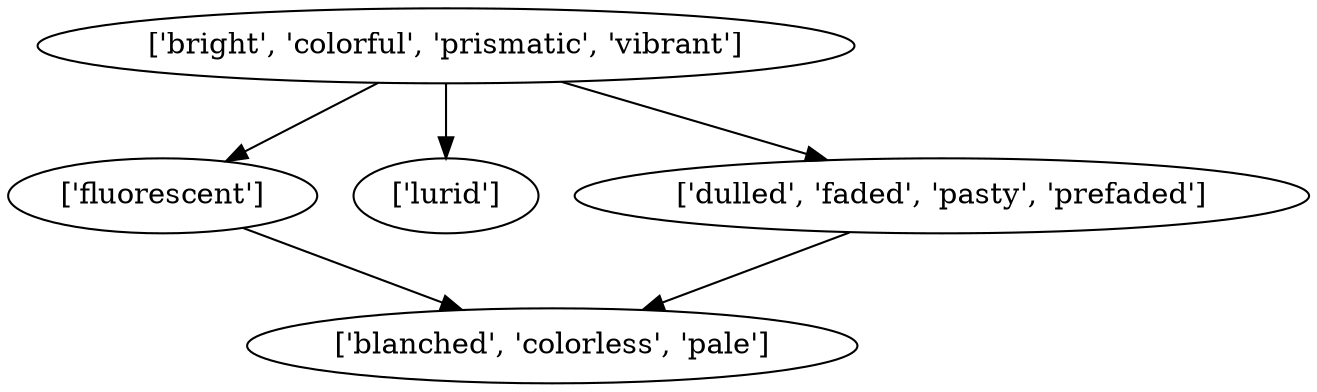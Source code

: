 strict digraph  {
	"['fluorescent']" -> "['blanched', 'colorless', 'pale']";
	"['bright', 'colorful', 'prismatic', 'vibrant']" -> "['fluorescent']";
	"['bright', 'colorful', 'prismatic', 'vibrant']" -> "['lurid']";
	"['bright', 'colorful', 'prismatic', 'vibrant']" -> "['dulled', 'faded', 'pasty', 'prefaded']";
	"['dulled', 'faded', 'pasty', 'prefaded']" -> "['blanched', 'colorless', 'pale']";
}
